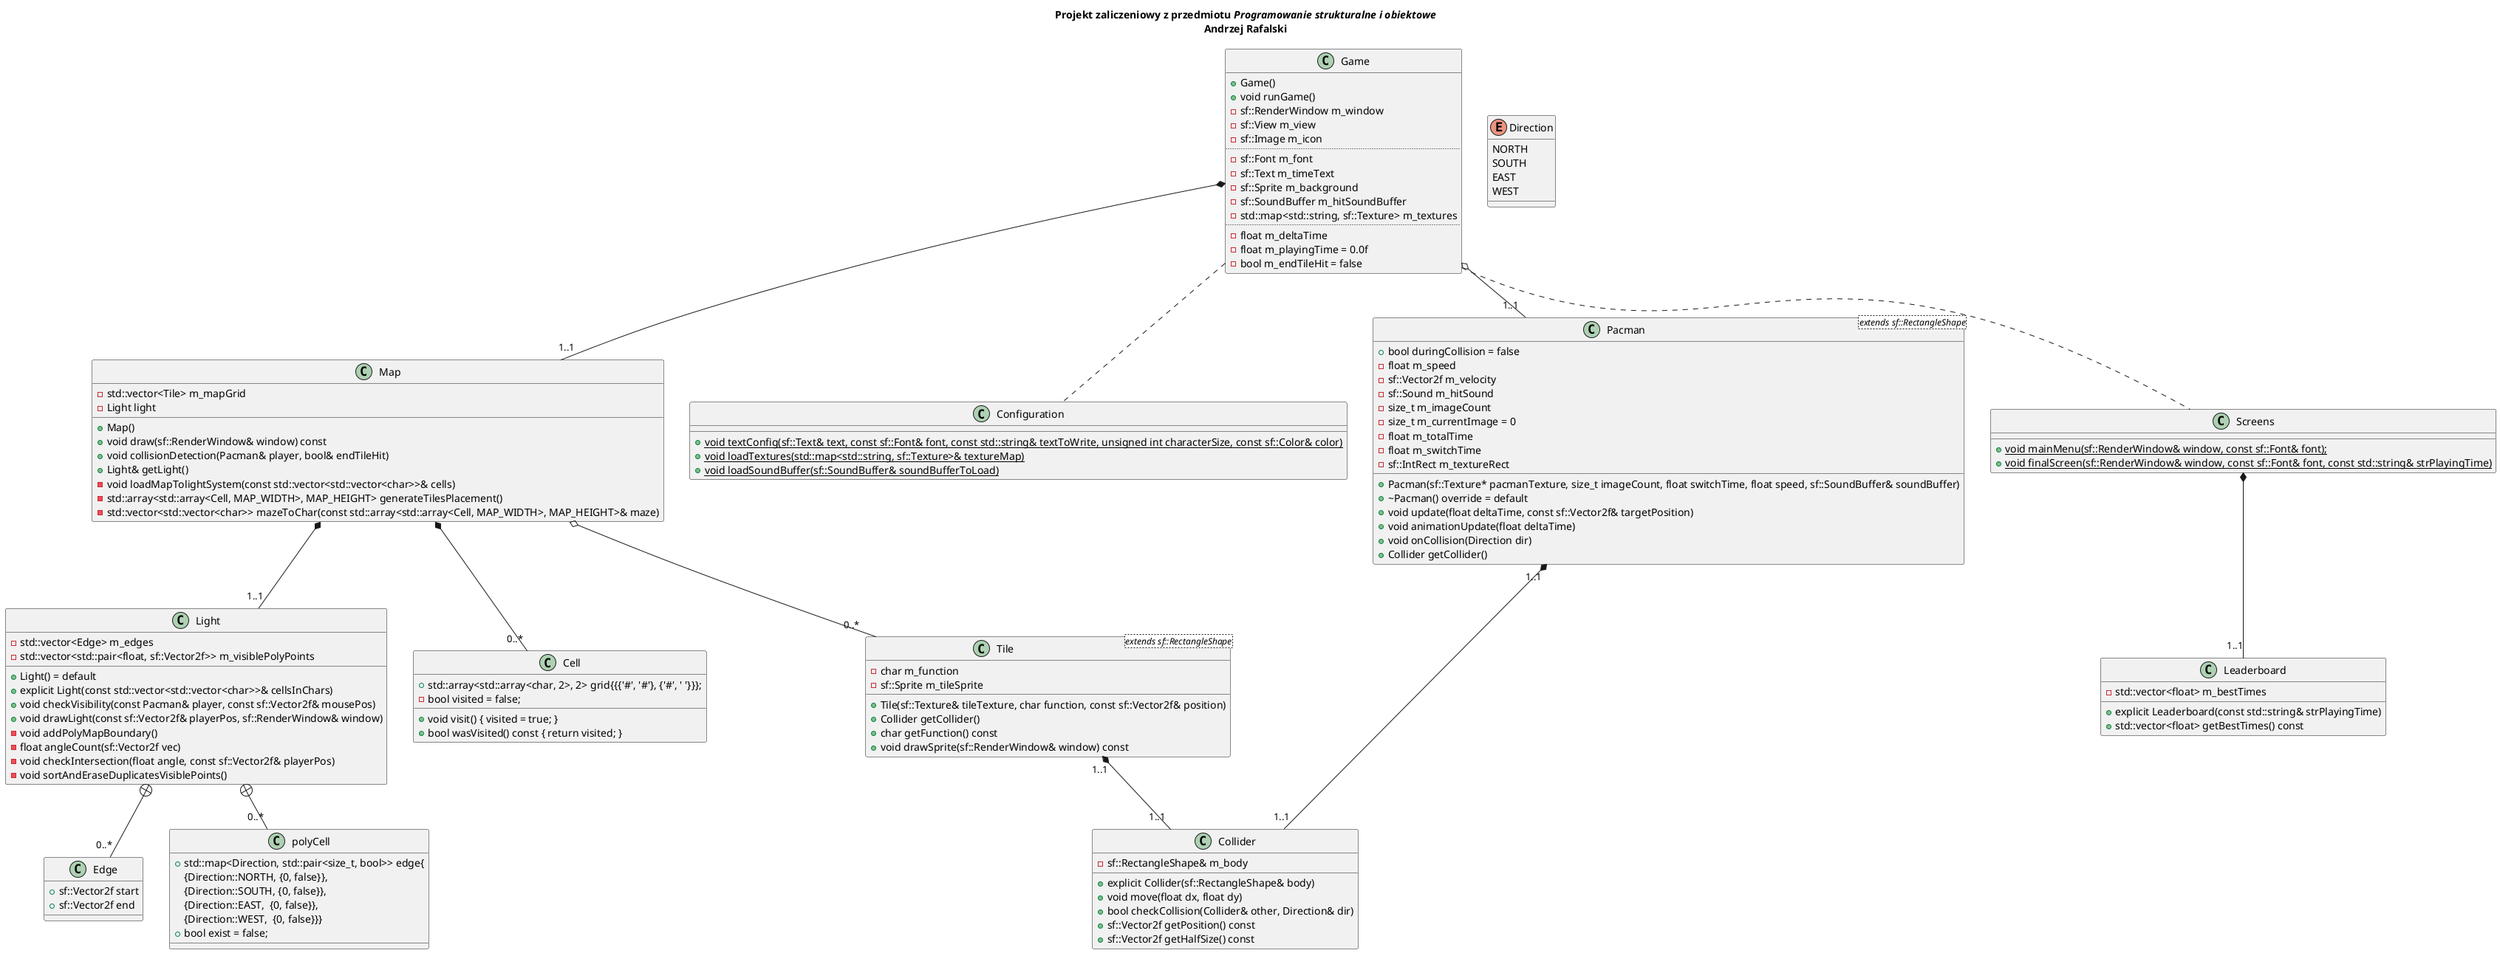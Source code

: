 @startuml Projekt PSiO

title
Projekt zaliczeniowy z przedmiotu <i>Programowanie strukturalne i obiektowe</i>
Andrzej Rafalski
end title

class Game {
    +Game()
    +void runGame()
    -sf::RenderWindow m_window
    -sf::View m_view
    -sf::Image m_icon
    ..
    -sf::Font m_font
    -sf::Text m_timeText
    -sf::Sprite m_background
    -sf::SoundBuffer m_hitSoundBuffer
    -std::map<std::string, sf::Texture> m_textures
    ..
    -float m_deltaTime
    -float m_playingTime = 0.0f
    -bool m_endTileHit = false
}

class Map {
    +Map()
    +void draw(sf::RenderWindow& window) const
    +void collisionDetection(Pacman& player, bool& endTileHit)
    +Light& getLight()
    -std::vector<Tile> m_mapGrid
    -Light light
    -void loadMapTolightSystem(const std::vector<std::vector<char>>& cells)
    -std::array<std::array<Cell, MAP_WIDTH>, MAP_HEIGHT> generateTilesPlacement()
    -std::vector<std::vector<char>> mazeToChar(const std::array<std::array<Cell, MAP_WIDTH>, MAP_HEIGHT>& maze)
}

class Light {
    +Light() = default
    +explicit Light(const std::vector<std::vector<char>>& cellsInChars)
    +void checkVisibility(const Pacman& player, const sf::Vector2f& mousePos)
    +void drawLight(const sf::Vector2f& playerPos, sf::RenderWindow& window)
    -std::vector<Edge> m_edges
    -std::vector<std::pair<float, sf::Vector2f>> m_visiblePolyPoints
    -void addPolyMapBoundary()
    -float angleCount(sf::Vector2f vec)
    -void checkIntersection(float angle, const sf::Vector2f& playerPos)
    -void sortAndEraseDuplicatesVisiblePoints()
}

class Edge {
    +sf::Vector2f start
    +sf::Vector2f end
}

class polyCell {
    +std::map<Direction, std::pair<size_t, bool>> edge{
        {Direction::NORTH, {0, false}},
        {Direction::SOUTH, {0, false}},
        {Direction::EAST,  {0, false}},
        {Direction::WEST,  {0, false}}}
    +bool exist = false;
}

class Cell {
    +std::array<std::array<char, 2>, 2> grid{{{'#', '#'}, {'#', ' '}}};
    +void visit() { visited = true; }
    +bool wasVisited() const { return visited; }
    -bool visited = false;
}

class Collider {
    +explicit Collider(sf::RectangleShape& body)
    +void move(float dx, float dy)
    +bool checkCollision(Collider& other, Direction& dir)
    +sf::Vector2f getPosition() const
    +sf::Vector2f getHalfSize() const
    -sf::RectangleShape& m_body
}

class Configuration {
    +{static} void textConfig(sf::Text& text, const sf::Font& font, const std::string& textToWrite, unsigned int characterSize, const sf::Color& color)
    +{static} void loadTextures(std::map<std::string, sf::Texture>& textureMap)
    +{static} void loadSoundBuffer(sf::SoundBuffer& soundBufferToLoad)
}

class Leaderboard {
    +explicit Leaderboard(const std::string& strPlayingTime)
    +std::vector<float> getBestTimes() const
    -std::vector<float> m_bestTimes
}

class Pacman <extends sf::RectangleShape> {
    +Pacman(sf::Texture* pacmanTexture, size_t imageCount, float switchTime, float speed, sf::SoundBuffer& soundBuffer)
    +~Pacman() override = default
    +void update(float deltaTime, const sf::Vector2f& targetPosition)
    +void animationUpdate(float deltaTime)
    +void onCollision(Direction dir)
    +Collider getCollider()
    +bool duringCollision = false
    -float m_speed
    -sf::Vector2f m_velocity
    -sf::Sound m_hitSound
    -size_t m_imageCount
    -size_t m_currentImage = 0
    -float m_totalTime
    -float m_switchTime
    -sf::IntRect m_textureRect
}

class Screens {
    +{static} void mainMenu(sf::RenderWindow& window, const sf::Font& font);
    +{static} void finalScreen(sf::RenderWindow& window, const sf::Font& font, const std::string& strPlayingTime)
}

class Tile <extends sf::RectangleShape> {
    +Tile(sf::Texture& tileTexture, char function, const sf::Vector2f& position)
    +Collider getCollider()
    +char getFunction() const
    +void drawSprite(sf::RenderWindow& window) const
    -char m_function
    -sf::Sprite m_tileSprite
}

enum Direction{
    NORTH
    SOUTH
    EAST
    WEST
}

Game o-- "1..1" Pacman
Game *-- "1..1" Map
Game .. Configuration
Game .. Screens

Map *-- "1..1" Light
Map *-- "0..*" Cell
Map o-- "0..*" Tile

Light +-- "0..*" polyCell
Light +-- "0..*" Edge

Pacman "1..1" *-- "1..1" Collider
Tile "1..1" *-- "1..1" Collider

Screens *-- "1..1"Leaderboard
@enduml
